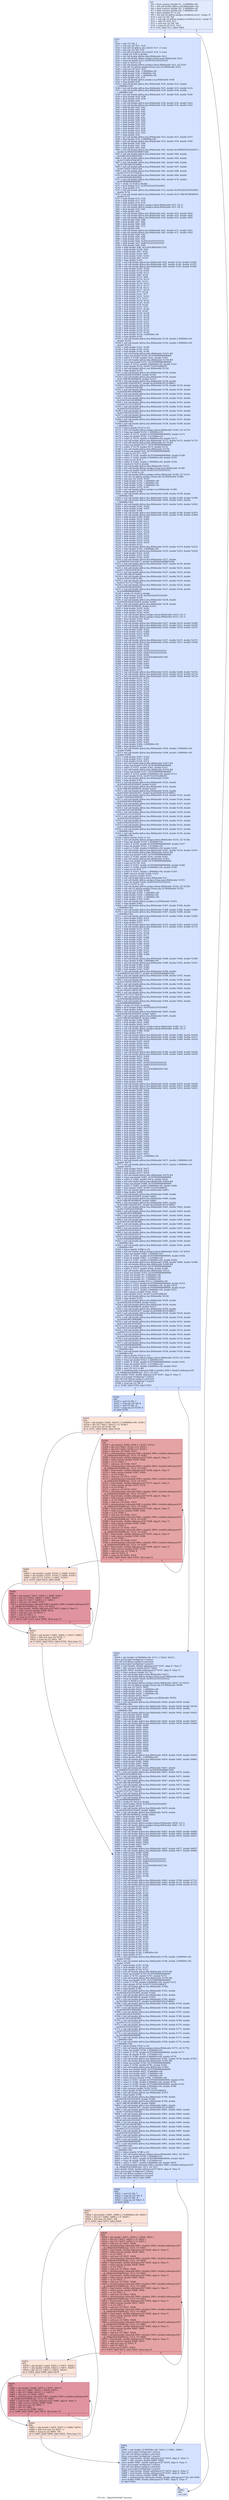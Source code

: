 digraph "CFG for '_Z6getDoGPddd' function" {
	label="CFG for '_Z6getDoGPddd' function";

	Node0x592de50 [shape=record,color="#3d50c3ff", style=filled, fillcolor="#b9d0f970",label="{%3:\l  %4 = fmul contract double %1, 3.000000e+00\l  %5 = tail call double @llvm.ceil.f64(double %4)\l  %6 = fmul contract double %5, 2.000000e+00\l  %7 = fadd contract double %6, 1.000000e+00\l  %8 = fptosi double %7 to i32\l  %9 = tail call i32 @llvm.amdgcn.workitem.id.y(), !range !4\l  %10 = mul i32 %9, %8\l  %11 = tail call i32 @llvm.amdgcn.workitem.id.x(), !range !4\l  %12 = add i32 %10, %11\l  %13 = mul nsw i32 %8, %8\l  %14 = icmp slt i32 %12, %13\l  br i1 %14, label %15, label %902\l|{<s0>T|<s1>F}}"];
	Node0x592de50:s0 -> Node0x59305a0;
	Node0x592de50:s1 -> Node0x5930630;
	Node0x59305a0 [shape=record,color="#3d50c3ff", style=filled, fillcolor="#9ebeff70",label="{%15:\l15:                                               \l  %16 = sdiv i32 %8, 2\l  %17 = sub nsw i32 %11, %16\l  %18 = tail call i32 @llvm.abs.i32(i32 %17, i1 true)\l  %19 = sub nsw i32 %9, %16\l  %20 = tail call i32 @llvm.abs.i32(i32 %19, i1 true)\l  %21 = sitofp i32 %18 to double\l  %22 = tail call double @llvm.fabs.f64(double %21)\l  %23 = tail call double @llvm.amdgcn.frexp.mant.f64(double %22)\l  %24 = fcmp olt double %23, 0x3FE5555555555555\l  %25 = zext i1 %24 to i32\l  %26 = tail call double @llvm.amdgcn.ldexp.f64(double %23, i32 %25)\l  %27 = tail call i32 @llvm.amdgcn.frexp.exp.i32.f64(double %22)\l  %28 = sub nsw i32 %27, %25\l  %29 = fadd double %26, -1.000000e+00\l  %30 = fadd double %26, 1.000000e+00\l  %31 = fadd double %30, -1.000000e+00\l  %32 = fsub double %26, %31\l  %33 = tail call double @llvm.amdgcn.rcp.f64(double %30)\l  %34 = fneg double %30\l  %35 = tail call double @llvm.fma.f64(double %34, double %33, double\l... 1.000000e+00)\l  %36 = tail call double @llvm.fma.f64(double %35, double %33, double %33)\l  %37 = tail call double @llvm.fma.f64(double %34, double %36, double\l... 1.000000e+00)\l  %38 = tail call double @llvm.fma.f64(double %37, double %36, double %36)\l  %39 = fmul double %29, %38\l  %40 = fmul double %30, %39\l  %41 = fneg double %40\l  %42 = tail call double @llvm.fma.f64(double %39, double %30, double %41)\l  %43 = tail call double @llvm.fma.f64(double %39, double %32, double %42)\l  %44 = fadd double %40, %43\l  %45 = fsub double %44, %40\l  %46 = fsub double %43, %45\l  %47 = fsub double %29, %44\l  %48 = fsub double %29, %47\l  %49 = fsub double %48, %44\l  %50 = fsub double %49, %46\l  %51 = fadd double %47, %50\l  %52 = fmul double %38, %51\l  %53 = fadd double %39, %52\l  %54 = fsub double %53, %39\l  %55 = fsub double %52, %54\l  %56 = fmul double %53, %53\l  %57 = fneg double %56\l  %58 = tail call double @llvm.fma.f64(double %53, double %53, double %57)\l  %59 = fmul double %55, 2.000000e+00\l  %60 = tail call double @llvm.fma.f64(double %53, double %59, double %58)\l  %61 = fadd double %56, %60\l  %62 = fsub double %61, %56\l  %63 = fsub double %60, %62\l  %64 = tail call double @llvm.fma.f64(double %61, double 0x3FBDEE674222DE17,\l... double 0x3FBA6564968915A9)\l  %65 = tail call double @llvm.fma.f64(double %61, double %64, double\l... 0x3FBE25E43ABE935A)\l  %66 = tail call double @llvm.fma.f64(double %61, double %65, double\l... 0x3FC110EF47E6C9C2)\l  %67 = tail call double @llvm.fma.f64(double %61, double %66, double\l... 0x3FC3B13BCFA74449)\l  %68 = tail call double @llvm.fma.f64(double %61, double %67, double\l... 0x3FC745D171BF3C30)\l  %69 = tail call double @llvm.fma.f64(double %61, double %68, double\l... 0x3FCC71C71C7792CE)\l  %70 = tail call double @llvm.fma.f64(double %61, double %69, double\l... 0x3FD24924924920DA)\l  %71 = tail call double @llvm.fma.f64(double %61, double %70, double\l... 0x3FD999999999999C)\l  %72 = sitofp i32 %28 to double\l  %73 = fmul double %72, 0x3FE62E42FEFA39EF\l  %74 = fneg double %73\l  %75 = tail call double @llvm.fma.f64(double %72, double 0x3FE62E42FEFA39EF,\l... double %74)\l  %76 = tail call double @llvm.fma.f64(double %72, double 0x3C7ABC9E3B39803F,\l... double %75)\l  %77 = fadd double %73, %76\l  %78 = fsub double %77, %73\l  %79 = fsub double %76, %78\l  %80 = tail call double @llvm.amdgcn.ldexp.f64(double %53, i32 1)\l  %81 = tail call double @llvm.amdgcn.ldexp.f64(double %55, i32 1)\l  %82 = fmul double %53, %61\l  %83 = fneg double %82\l  %84 = tail call double @llvm.fma.f64(double %61, double %53, double %83)\l  %85 = tail call double @llvm.fma.f64(double %61, double %55, double %84)\l  %86 = tail call double @llvm.fma.f64(double %63, double %53, double %85)\l  %87 = fadd double %82, %86\l  %88 = fsub double %87, %82\l  %89 = fsub double %86, %88\l  %90 = fmul double %61, %71\l  %91 = fneg double %90\l  %92 = tail call double @llvm.fma.f64(double %61, double %71, double %91)\l  %93 = tail call double @llvm.fma.f64(double %63, double %71, double %92)\l  %94 = fadd double %90, %93\l  %95 = fsub double %94, %90\l  %96 = fsub double %93, %95\l  %97 = fadd double %94, 0x3FE5555555555555\l  %98 = fadd double %97, 0xBFE5555555555555\l  %99 = fsub double %94, %98\l  %100 = fadd double %96, 0x3C8543B0D5DF274D\l  %101 = fadd double %100, %99\l  %102 = fadd double %97, %101\l  %103 = fsub double %102, %97\l  %104 = fsub double %101, %103\l  %105 = fmul double %87, %102\l  %106 = fneg double %105\l  %107 = tail call double @llvm.fma.f64(double %87, double %102, double %106)\l  %108 = tail call double @llvm.fma.f64(double %87, double %104, double %107)\l  %109 = tail call double @llvm.fma.f64(double %89, double %102, double %108)\l  %110 = fadd double %105, %109\l  %111 = fsub double %110, %105\l  %112 = fsub double %109, %111\l  %113 = fadd double %80, %110\l  %114 = fsub double %113, %80\l  %115 = fsub double %110, %114\l  %116 = fadd double %81, %112\l  %117 = fadd double %116, %115\l  %118 = fadd double %113, %117\l  %119 = fsub double %118, %113\l  %120 = fsub double %117, %119\l  %121 = fadd double %77, %118\l  %122 = fsub double %121, %77\l  %123 = fsub double %121, %122\l  %124 = fsub double %77, %123\l  %125 = fsub double %118, %122\l  %126 = fadd double %125, %124\l  %127 = fadd double %79, %120\l  %128 = fsub double %127, %79\l  %129 = fsub double %127, %128\l  %130 = fsub double %79, %129\l  %131 = fsub double %120, %128\l  %132 = fadd double %131, %130\l  %133 = fadd double %127, %126\l  %134 = fadd double %121, %133\l  %135 = fsub double %134, %121\l  %136 = fsub double %133, %135\l  %137 = fadd double %132, %136\l  %138 = fadd double %134, %137\l  %139 = fsub double %138, %134\l  %140 = fsub double %137, %139\l  %141 = fmul double %138, 2.000000e+00\l  %142 = fneg double %141\l  %143 = tail call double @llvm.fma.f64(double %138, double 2.000000e+00,\l... double %142)\l  %144 = tail call double @llvm.fma.f64(double %140, double 2.000000e+00,\l... double %143)\l  %145 = fadd double %141, %144\l  %146 = fsub double %145, %141\l  %147 = fsub double %144, %146\l  %148 = tail call double @llvm.fabs.f64(double %141) #4\l  %149 = fcmp oeq double %148, 0x7FF0000000000000\l  %150 = select i1 %149, double %141, double %145\l  %151 = tail call double @llvm.fabs.f64(double %150) #4\l  %152 = fcmp oeq double %151, 0x7FF0000000000000\l  %153 = select i1 %152, double 0.000000e+00, double %147\l  %154 = fmul double %150, 0x3FF71547652B82FE\l  %155 = tail call double @llvm.rint.f64(double %154)\l  %156 = fneg double %155\l  %157 = tail call double @llvm.fma.f64(double %156, double\l... 0x3FE62E42FEFA39EF, double %150)\l  %158 = tail call double @llvm.fma.f64(double %156, double\l... 0x3C7ABC9E3B39803F, double %157)\l  %159 = tail call double @llvm.fma.f64(double %158, double\l... 0x3E5ADE156A5DCB37, double 0x3E928AF3FCA7AB0C)\l  %160 = tail call double @llvm.fma.f64(double %158, double %159, double\l... 0x3EC71DEE623FDE64)\l  %161 = tail call double @llvm.fma.f64(double %158, double %160, double\l... 0x3EFA01997C89E6B0)\l  %162 = tail call double @llvm.fma.f64(double %158, double %161, double\l... 0x3F2A01A014761F6E)\l  %163 = tail call double @llvm.fma.f64(double %158, double %162, double\l... 0x3F56C16C1852B7B0)\l  %164 = tail call double @llvm.fma.f64(double %158, double %163, double\l... 0x3F81111111122322)\l  %165 = tail call double @llvm.fma.f64(double %158, double %164, double\l... 0x3FA55555555502A1)\l  %166 = tail call double @llvm.fma.f64(double %158, double %165, double\l... 0x3FC5555555555511)\l  %167 = tail call double @llvm.fma.f64(double %158, double %166, double\l... 0x3FE000000000000B)\l  %168 = tail call double @llvm.fma.f64(double %158, double %167, double\l... 1.000000e+00)\l  %169 = tail call double @llvm.fma.f64(double %158, double %168, double\l... 1.000000e+00)\l  %170 = fptosi double %155 to i32\l  %171 = tail call double @llvm.amdgcn.ldexp.f64(double %169, i32 %170)\l  %172 = fcmp ogt double %150, 1.024000e+03\l  %173 = select i1 %172, double 0x7FF0000000000000, double %171\l  %174 = fcmp olt double %150, -1.075000e+03\l  %175 = select i1 %174, double 0.000000e+00, double %173\l  %176 = tail call double @llvm.fma.f64(double %175, double %153, double %175)\l  %177 = tail call double @llvm.fabs.f64(double %175) #4\l  %178 = fcmp oeq double %177, 0x7FF0000000000000\l  %179 = select i1 %178, double %175, double %176\l  %180 = tail call double @llvm.fabs.f64(double %179)\l  %181 = fcmp oeq double %22, 0x7FF0000000000000\l  %182 = icmp eq i32 %11, %16\l  %183 = select i1 %181, double 0x7FF0000000000000, double %180\l  %184 = select i1 %182, double 0.000000e+00, double %183\l  %185 = icmp eq i32 %18, 1\l  %186 = select i1 %185, double 1.000000e+00, double %184\l  %187 = sitofp i32 %20 to double\l  %188 = tail call double @llvm.fabs.f64(double %187)\l  %189 = tail call double @llvm.amdgcn.frexp.mant.f64(double %188)\l  %190 = fcmp olt double %189, 0x3FE5555555555555\l  %191 = zext i1 %190 to i32\l  %192 = tail call double @llvm.amdgcn.ldexp.f64(double %189, i32 %191)\l  %193 = tail call i32 @llvm.amdgcn.frexp.exp.i32.f64(double %188)\l  %194 = sub nsw i32 %193, %191\l  %195 = fadd double %192, -1.000000e+00\l  %196 = fadd double %192, 1.000000e+00\l  %197 = fadd double %196, -1.000000e+00\l  %198 = fsub double %192, %197\l  %199 = tail call double @llvm.amdgcn.rcp.f64(double %196)\l  %200 = fneg double %196\l  %201 = tail call double @llvm.fma.f64(double %200, double %199, double\l... 1.000000e+00)\l  %202 = tail call double @llvm.fma.f64(double %201, double %199, double %199)\l  %203 = tail call double @llvm.fma.f64(double %200, double %202, double\l... 1.000000e+00)\l  %204 = tail call double @llvm.fma.f64(double %203, double %202, double %202)\l  %205 = fmul double %195, %204\l  %206 = fmul double %196, %205\l  %207 = fneg double %206\l  %208 = tail call double @llvm.fma.f64(double %205, double %196, double %207)\l  %209 = tail call double @llvm.fma.f64(double %205, double %198, double %208)\l  %210 = fadd double %206, %209\l  %211 = fsub double %210, %206\l  %212 = fsub double %209, %211\l  %213 = fsub double %195, %210\l  %214 = fsub double %195, %213\l  %215 = fsub double %214, %210\l  %216 = fsub double %215, %212\l  %217 = fadd double %213, %216\l  %218 = fmul double %204, %217\l  %219 = fadd double %205, %218\l  %220 = fsub double %219, %205\l  %221 = fsub double %218, %220\l  %222 = fmul double %219, %219\l  %223 = fneg double %222\l  %224 = tail call double @llvm.fma.f64(double %219, double %219, double %223)\l  %225 = fmul double %221, 2.000000e+00\l  %226 = tail call double @llvm.fma.f64(double %219, double %225, double %224)\l  %227 = fadd double %222, %226\l  %228 = fsub double %227, %222\l  %229 = fsub double %226, %228\l  %230 = tail call double @llvm.fma.f64(double %227, double\l... 0x3FBDEE674222DE17, double 0x3FBA6564968915A9)\l  %231 = tail call double @llvm.fma.f64(double %227, double %230, double\l... 0x3FBE25E43ABE935A)\l  %232 = tail call double @llvm.fma.f64(double %227, double %231, double\l... 0x3FC110EF47E6C9C2)\l  %233 = tail call double @llvm.fma.f64(double %227, double %232, double\l... 0x3FC3B13BCFA74449)\l  %234 = tail call double @llvm.fma.f64(double %227, double %233, double\l... 0x3FC745D171BF3C30)\l  %235 = tail call double @llvm.fma.f64(double %227, double %234, double\l... 0x3FCC71C71C7792CE)\l  %236 = tail call double @llvm.fma.f64(double %227, double %235, double\l... 0x3FD24924924920DA)\l  %237 = tail call double @llvm.fma.f64(double %227, double %236, double\l... 0x3FD999999999999C)\l  %238 = sitofp i32 %194 to double\l  %239 = fmul double %238, 0x3FE62E42FEFA39EF\l  %240 = fneg double %239\l  %241 = tail call double @llvm.fma.f64(double %238, double\l... 0x3FE62E42FEFA39EF, double %240)\l  %242 = tail call double @llvm.fma.f64(double %238, double\l... 0x3C7ABC9E3B39803F, double %241)\l  %243 = fadd double %239, %242\l  %244 = fsub double %243, %239\l  %245 = fsub double %242, %244\l  %246 = tail call double @llvm.amdgcn.ldexp.f64(double %219, i32 1)\l  %247 = tail call double @llvm.amdgcn.ldexp.f64(double %221, i32 1)\l  %248 = fmul double %219, %227\l  %249 = fneg double %248\l  %250 = tail call double @llvm.fma.f64(double %227, double %219, double %249)\l  %251 = tail call double @llvm.fma.f64(double %227, double %221, double %250)\l  %252 = tail call double @llvm.fma.f64(double %229, double %219, double %251)\l  %253 = fadd double %248, %252\l  %254 = fsub double %253, %248\l  %255 = fsub double %252, %254\l  %256 = fmul double %227, %237\l  %257 = fneg double %256\l  %258 = tail call double @llvm.fma.f64(double %227, double %237, double %257)\l  %259 = tail call double @llvm.fma.f64(double %229, double %237, double %258)\l  %260 = fadd double %256, %259\l  %261 = fsub double %260, %256\l  %262 = fsub double %259, %261\l  %263 = fadd double %260, 0x3FE5555555555555\l  %264 = fadd double %263, 0xBFE5555555555555\l  %265 = fsub double %260, %264\l  %266 = fadd double %262, 0x3C8543B0D5DF274D\l  %267 = fadd double %266, %265\l  %268 = fadd double %263, %267\l  %269 = fsub double %268, %263\l  %270 = fsub double %267, %269\l  %271 = fmul double %253, %268\l  %272 = fneg double %271\l  %273 = tail call double @llvm.fma.f64(double %253, double %268, double %272)\l  %274 = tail call double @llvm.fma.f64(double %253, double %270, double %273)\l  %275 = tail call double @llvm.fma.f64(double %255, double %268, double %274)\l  %276 = fadd double %271, %275\l  %277 = fsub double %276, %271\l  %278 = fsub double %275, %277\l  %279 = fadd double %246, %276\l  %280 = fsub double %279, %246\l  %281 = fsub double %276, %280\l  %282 = fadd double %247, %278\l  %283 = fadd double %282, %281\l  %284 = fadd double %279, %283\l  %285 = fsub double %284, %279\l  %286 = fsub double %283, %285\l  %287 = fadd double %243, %284\l  %288 = fsub double %287, %243\l  %289 = fsub double %287, %288\l  %290 = fsub double %243, %289\l  %291 = fsub double %284, %288\l  %292 = fadd double %291, %290\l  %293 = fadd double %245, %286\l  %294 = fsub double %293, %245\l  %295 = fsub double %293, %294\l  %296 = fsub double %245, %295\l  %297 = fsub double %286, %294\l  %298 = fadd double %297, %296\l  %299 = fadd double %293, %292\l  %300 = fadd double %287, %299\l  %301 = fsub double %300, %287\l  %302 = fsub double %299, %301\l  %303 = fadd double %298, %302\l  %304 = fadd double %300, %303\l  %305 = fsub double %304, %300\l  %306 = fsub double %303, %305\l  %307 = fmul double %304, 2.000000e+00\l  %308 = fneg double %307\l  %309 = tail call double @llvm.fma.f64(double %304, double 2.000000e+00,\l... double %308)\l  %310 = tail call double @llvm.fma.f64(double %306, double 2.000000e+00,\l... double %309)\l  %311 = fadd double %307, %310\l  %312 = fsub double %311, %307\l  %313 = fsub double %310, %312\l  %314 = tail call double @llvm.fabs.f64(double %307) #4\l  %315 = fcmp oeq double %314, 0x7FF0000000000000\l  %316 = select i1 %315, double %307, double %311\l  %317 = tail call double @llvm.fabs.f64(double %316) #4\l  %318 = fcmp oeq double %317, 0x7FF0000000000000\l  %319 = select i1 %318, double 0.000000e+00, double %313\l  %320 = fmul double %316, 0x3FF71547652B82FE\l  %321 = tail call double @llvm.rint.f64(double %320)\l  %322 = fneg double %321\l  %323 = tail call double @llvm.fma.f64(double %322, double\l... 0x3FE62E42FEFA39EF, double %316)\l  %324 = tail call double @llvm.fma.f64(double %322, double\l... 0x3C7ABC9E3B39803F, double %323)\l  %325 = tail call double @llvm.fma.f64(double %324, double\l... 0x3E5ADE156A5DCB37, double 0x3E928AF3FCA7AB0C)\l  %326 = tail call double @llvm.fma.f64(double %324, double %325, double\l... 0x3EC71DEE623FDE64)\l  %327 = tail call double @llvm.fma.f64(double %324, double %326, double\l... 0x3EFA01997C89E6B0)\l  %328 = tail call double @llvm.fma.f64(double %324, double %327, double\l... 0x3F2A01A014761F6E)\l  %329 = tail call double @llvm.fma.f64(double %324, double %328, double\l... 0x3F56C16C1852B7B0)\l  %330 = tail call double @llvm.fma.f64(double %324, double %329, double\l... 0x3F81111111122322)\l  %331 = tail call double @llvm.fma.f64(double %324, double %330, double\l... 0x3FA55555555502A1)\l  %332 = tail call double @llvm.fma.f64(double %324, double %331, double\l... 0x3FC5555555555511)\l  %333 = tail call double @llvm.fma.f64(double %324, double %332, double\l... 0x3FE000000000000B)\l  %334 = tail call double @llvm.fma.f64(double %324, double %333, double\l... 1.000000e+00)\l  %335 = tail call double @llvm.fma.f64(double %324, double %334, double\l... 1.000000e+00)\l  %336 = fptosi double %321 to i32\l  %337 = tail call double @llvm.amdgcn.ldexp.f64(double %335, i32 %336)\l  %338 = fcmp ogt double %316, 1.024000e+03\l  %339 = select i1 %338, double 0x7FF0000000000000, double %337\l  %340 = fcmp olt double %316, -1.075000e+03\l  %341 = select i1 %340, double 0.000000e+00, double %339\l  %342 = tail call double @llvm.fma.f64(double %341, double %319, double %341)\l  %343 = tail call double @llvm.fabs.f64(double %341) #4\l  %344 = fcmp oeq double %343, 0x7FF0000000000000\l  %345 = select i1 %344, double %341, double %342\l  %346 = tail call double @llvm.fabs.f64(double %345)\l  %347 = fcmp oeq double %188, 0x7FF0000000000000\l  %348 = icmp eq i32 %9, %16\l  %349 = select i1 %347, double 0x7FF0000000000000, double %346\l  %350 = select i1 %348, double 0.000000e+00, double %349\l  %351 = icmp eq i32 %20, 1\l  %352 = select i1 %351, double 1.000000e+00, double %350\l  %353 = fadd contract double %186, %352\l  %354 = fneg contract double %353\l  %355 = tail call double @llvm.fabs.f64(double %1)\l  %356 = tail call double @llvm.amdgcn.frexp.mant.f64(double %355)\l  %357 = fcmp olt double %356, 0x3FE5555555555555\l  %358 = zext i1 %357 to i32\l  %359 = tail call double @llvm.amdgcn.ldexp.f64(double %356, i32 %358)\l  %360 = tail call i32 @llvm.amdgcn.frexp.exp.i32.f64(double %355)\l  %361 = sub nsw i32 %360, %358\l  %362 = fadd double %359, -1.000000e+00\l  %363 = fadd double %359, 1.000000e+00\l  %364 = fadd double %363, -1.000000e+00\l  %365 = fsub double %359, %364\l  %366 = tail call double @llvm.amdgcn.rcp.f64(double %363)\l  %367 = fneg double %363\l  %368 = tail call double @llvm.fma.f64(double %367, double %366, double\l... 1.000000e+00)\l  %369 = tail call double @llvm.fma.f64(double %368, double %366, double %366)\l  %370 = tail call double @llvm.fma.f64(double %367, double %369, double\l... 1.000000e+00)\l  %371 = tail call double @llvm.fma.f64(double %370, double %369, double %369)\l  %372 = fmul double %362, %371\l  %373 = fmul double %363, %372\l  %374 = fneg double %373\l  %375 = tail call double @llvm.fma.f64(double %372, double %363, double %374)\l  %376 = tail call double @llvm.fma.f64(double %372, double %365, double %375)\l  %377 = fadd double %373, %376\l  %378 = fsub double %377, %373\l  %379 = fsub double %376, %378\l  %380 = fsub double %362, %377\l  %381 = fsub double %362, %380\l  %382 = fsub double %381, %377\l  %383 = fsub double %382, %379\l  %384 = fadd double %380, %383\l  %385 = fmul double %371, %384\l  %386 = fadd double %372, %385\l  %387 = fsub double %386, %372\l  %388 = fsub double %385, %387\l  %389 = fmul double %386, %386\l  %390 = fneg double %389\l  %391 = tail call double @llvm.fma.f64(double %386, double %386, double %390)\l  %392 = fmul double %388, 2.000000e+00\l  %393 = tail call double @llvm.fma.f64(double %386, double %392, double %391)\l  %394 = fadd double %389, %393\l  %395 = fsub double %394, %389\l  %396 = fsub double %393, %395\l  %397 = tail call double @llvm.fma.f64(double %394, double\l... 0x3FBDEE674222DE17, double 0x3FBA6564968915A9)\l  %398 = tail call double @llvm.fma.f64(double %394, double %397, double\l... 0x3FBE25E43ABE935A)\l  %399 = tail call double @llvm.fma.f64(double %394, double %398, double\l... 0x3FC110EF47E6C9C2)\l  %400 = tail call double @llvm.fma.f64(double %394, double %399, double\l... 0x3FC3B13BCFA74449)\l  %401 = tail call double @llvm.fma.f64(double %394, double %400, double\l... 0x3FC745D171BF3C30)\l  %402 = tail call double @llvm.fma.f64(double %394, double %401, double\l... 0x3FCC71C71C7792CE)\l  %403 = tail call double @llvm.fma.f64(double %394, double %402, double\l... 0x3FD24924924920DA)\l  %404 = tail call double @llvm.fma.f64(double %394, double %403, double\l... 0x3FD999999999999C)\l  %405 = sitofp i32 %361 to double\l  %406 = fmul double %405, 0x3FE62E42FEFA39EF\l  %407 = fneg double %406\l  %408 = tail call double @llvm.fma.f64(double %405, double\l... 0x3FE62E42FEFA39EF, double %407)\l  %409 = tail call double @llvm.fma.f64(double %405, double\l... 0x3C7ABC9E3B39803F, double %408)\l  %410 = fadd double %406, %409\l  %411 = fsub double %410, %406\l  %412 = fsub double %409, %411\l  %413 = tail call double @llvm.amdgcn.ldexp.f64(double %386, i32 1)\l  %414 = tail call double @llvm.amdgcn.ldexp.f64(double %388, i32 1)\l  %415 = fmul double %386, %394\l  %416 = fneg double %415\l  %417 = tail call double @llvm.fma.f64(double %394, double %386, double %416)\l  %418 = tail call double @llvm.fma.f64(double %394, double %388, double %417)\l  %419 = tail call double @llvm.fma.f64(double %396, double %386, double %418)\l  %420 = fadd double %415, %419\l  %421 = fsub double %420, %415\l  %422 = fsub double %419, %421\l  %423 = fmul double %394, %404\l  %424 = fneg double %423\l  %425 = tail call double @llvm.fma.f64(double %394, double %404, double %424)\l  %426 = tail call double @llvm.fma.f64(double %396, double %404, double %425)\l  %427 = fadd double %423, %426\l  %428 = fsub double %427, %423\l  %429 = fsub double %426, %428\l  %430 = fadd double %427, 0x3FE5555555555555\l  %431 = fadd double %430, 0xBFE5555555555555\l  %432 = fsub double %427, %431\l  %433 = fadd double %429, 0x3C8543B0D5DF274D\l  %434 = fadd double %433, %432\l  %435 = fadd double %430, %434\l  %436 = fsub double %435, %430\l  %437 = fsub double %434, %436\l  %438 = fmul double %420, %435\l  %439 = fneg double %438\l  %440 = tail call double @llvm.fma.f64(double %420, double %435, double %439)\l  %441 = tail call double @llvm.fma.f64(double %420, double %437, double %440)\l  %442 = tail call double @llvm.fma.f64(double %422, double %435, double %441)\l  %443 = fadd double %438, %442\l  %444 = fsub double %443, %438\l  %445 = fsub double %442, %444\l  %446 = fadd double %413, %443\l  %447 = fsub double %446, %413\l  %448 = fsub double %443, %447\l  %449 = fadd double %414, %445\l  %450 = fadd double %449, %448\l  %451 = fadd double %446, %450\l  %452 = fsub double %451, %446\l  %453 = fsub double %450, %452\l  %454 = fadd double %410, %451\l  %455 = fsub double %454, %410\l  %456 = fsub double %454, %455\l  %457 = fsub double %410, %456\l  %458 = fsub double %451, %455\l  %459 = fadd double %458, %457\l  %460 = fadd double %412, %453\l  %461 = fsub double %460, %412\l  %462 = fsub double %460, %461\l  %463 = fsub double %412, %462\l  %464 = fsub double %453, %461\l  %465 = fadd double %464, %463\l  %466 = fadd double %460, %459\l  %467 = fadd double %454, %466\l  %468 = fsub double %467, %454\l  %469 = fsub double %466, %468\l  %470 = fadd double %465, %469\l  %471 = fadd double %467, %470\l  %472 = fsub double %471, %467\l  %473 = fsub double %470, %472\l  %474 = fmul double %471, 2.000000e+00\l  %475 = fneg double %474\l  %476 = tail call double @llvm.fma.f64(double %471, double 2.000000e+00,\l... double %475)\l  %477 = tail call double @llvm.fma.f64(double %473, double 2.000000e+00,\l... double %476)\l  %478 = fadd double %474, %477\l  %479 = fsub double %478, %474\l  %480 = fsub double %477, %479\l  %481 = tail call double @llvm.fabs.f64(double %474) #4\l  %482 = fcmp oeq double %481, 0x7FF0000000000000\l  %483 = select i1 %482, double %474, double %478\l  %484 = tail call double @llvm.fabs.f64(double %483) #4\l  %485 = fcmp oeq double %484, 0x7FF0000000000000\l  %486 = select i1 %485, double 0.000000e+00, double %480\l  %487 = fmul double %483, 0x3FF71547652B82FE\l  %488 = tail call double @llvm.rint.f64(double %487)\l  %489 = fneg double %488\l  %490 = tail call double @llvm.fma.f64(double %489, double\l... 0x3FE62E42FEFA39EF, double %483)\l  %491 = tail call double @llvm.fma.f64(double %489, double\l... 0x3C7ABC9E3B39803F, double %490)\l  %492 = tail call double @llvm.fma.f64(double %491, double\l... 0x3E5ADE156A5DCB37, double 0x3E928AF3FCA7AB0C)\l  %493 = tail call double @llvm.fma.f64(double %491, double %492, double\l... 0x3EC71DEE623FDE64)\l  %494 = tail call double @llvm.fma.f64(double %491, double %493, double\l... 0x3EFA01997C89E6B0)\l  %495 = tail call double @llvm.fma.f64(double %491, double %494, double\l... 0x3F2A01A014761F6E)\l  %496 = tail call double @llvm.fma.f64(double %491, double %495, double\l... 0x3F56C16C1852B7B0)\l  %497 = tail call double @llvm.fma.f64(double %491, double %496, double\l... 0x3F81111111122322)\l  %498 = tail call double @llvm.fma.f64(double %491, double %497, double\l... 0x3FA55555555502A1)\l  %499 = tail call double @llvm.fma.f64(double %491, double %498, double\l... 0x3FC5555555555511)\l  %500 = tail call double @llvm.fma.f64(double %491, double %499, double\l... 0x3FE000000000000B)\l  %501 = tail call double @llvm.fma.f64(double %491, double %500, double\l... 1.000000e+00)\l  %502 = tail call double @llvm.fma.f64(double %491, double %501, double\l... 1.000000e+00)\l  %503 = fptosi double %488 to i32\l  %504 = tail call double @llvm.amdgcn.ldexp.f64(double %502, i32 %503)\l  %505 = fcmp ogt double %483, 1.024000e+03\l  %506 = select i1 %505, double 0x7FF0000000000000, double %504\l  %507 = fcmp olt double %483, -1.075000e+03\l  %508 = select i1 %507, double 0.000000e+00, double %506\l  %509 = tail call double @llvm.fma.f64(double %508, double %486, double %508)\l  %510 = tail call double @llvm.fabs.f64(double %508) #4\l  %511 = fcmp oeq double %510, 0x7FF0000000000000\l  %512 = select i1 %511, double %508, double %509\l  %513 = tail call double @llvm.fabs.f64(double %512)\l  %514 = fcmp oeq double %355, 0x7FF0000000000000\l  %515 = fcmp oeq double %1, 0.000000e+00\l  %516 = fcmp uno double %1, 0.000000e+00\l  %517 = fcmp oeq double %1, 1.000000e+00\l  %518 = fmul contract double %513, 2.000000e+00\l  %519 = select i1 %514, double 0x7FF0000000000000, double %518\l  %520 = select i1 %515, double 0.000000e+00, double %519\l  %521 = select i1 %516, double 0x7FF8000000000000, double %520\l  %522 = select i1 %517, double 2.000000e+00, double %521\l  %523 = fdiv contract double %354, %522\l  %524 = fmul double %523, 0x3FF71547652B82FE\l  %525 = tail call double @llvm.rint.f64(double %524)\l  %526 = fneg double %525\l  %527 = tail call double @llvm.fma.f64(double %526, double\l... 0x3FE62E42FEFA39EF, double %523)\l  %528 = tail call double @llvm.fma.f64(double %526, double\l... 0x3C7ABC9E3B39803F, double %527)\l  %529 = tail call double @llvm.fma.f64(double %528, double\l... 0x3E5ADE156A5DCB37, double 0x3E928AF3FCA7AB0C)\l  %530 = tail call double @llvm.fma.f64(double %528, double %529, double\l... 0x3EC71DEE623FDE64)\l  %531 = tail call double @llvm.fma.f64(double %528, double %530, double\l... 0x3EFA01997C89E6B0)\l  %532 = tail call double @llvm.fma.f64(double %528, double %531, double\l... 0x3F2A01A014761F6E)\l  %533 = tail call double @llvm.fma.f64(double %528, double %532, double\l... 0x3F56C16C1852B7B0)\l  %534 = tail call double @llvm.fma.f64(double %528, double %533, double\l... 0x3F81111111122322)\l  %535 = tail call double @llvm.fma.f64(double %528, double %534, double\l... 0x3FA55555555502A1)\l  %536 = tail call double @llvm.fma.f64(double %528, double %535, double\l... 0x3FC5555555555511)\l  %537 = tail call double @llvm.fma.f64(double %528, double %536, double\l... 0x3FE000000000000B)\l  %538 = tail call double @llvm.fma.f64(double %528, double %537, double\l... 1.000000e+00)\l  %539 = tail call double @llvm.fma.f64(double %528, double %538, double\l... 1.000000e+00)\l  %540 = fptosi double %525 to i32\l  %541 = tail call double @llvm.amdgcn.ldexp.f64(double %539, i32 %540)\l  %542 = fcmp ogt double %523, 1.024000e+03\l  %543 = select i1 %542, double 0x7FF0000000000000, double %541\l  %544 = fcmp olt double %523, -1.075000e+03\l  %545 = select i1 %544, double 0.000000e+00, double %543\l  %546 = sext i32 %12 to i64\l  %547 = getelementptr inbounds [900 x double], [900 x double] addrspace(3)*\l... @_ZZ6getDoGPdddE2g1, i32 0, i32 %12\l  store double %545, double addrspace(3)* %547, align 8, !tbaa !5\l  fence syncscope(\"workgroup\") release\l  tail call void @llvm.amdgcn.s.barrier()\l  fence syncscope(\"workgroup\") acquire\l  %548 = icmp sgt i32 %8, 0\l  br i1 %548, label %549, label %623\l|{<s0>T|<s1>F}}"];
	Node0x59305a0:s0 -> Node0x594d8f0;
	Node0x59305a0:s1 -> Node0x594d980;
	Node0x594d8f0 [shape=record,color="#3d50c3ff", style=filled, fillcolor="#8caffe70",label="{%549:\l549:                                              \l  %550 = and i32 %8, 7\l  %551 = icmp ult i32 %8, 8\l  %552 = and i32 %8, -8\l  %553 = icmp eq i32 %550, 0\l  br label %554\l}"];
	Node0x594d8f0 -> Node0x594dd60;
	Node0x594dd60 [shape=record,color="#3d50c3ff", style=filled, fillcolor="#f6bfa670",label="{%554:\l554:                                              \l  %555 = phi double [ %620, %619 ], [ 0.000000e+00, %549 ]\l  %556 = phi i32 [ %621, %619 ], [ 0, %549 ]\l  %557 = mul nsw i32 %556, %8\l  br i1 %551, label %604, label %558\l|{<s0>T|<s1>F}}"];
	Node0x594dd60:s0 -> Node0x594e140;
	Node0x594dd60:s1 -> Node0x594e1d0;
	Node0x594e1d0 [shape=record,color="#b70d28ff", style=filled, fillcolor="#c32e3170",label="{%558:\l558:                                              \l  %559 = phi double [ %600, %558 ], [ %555, %554 ]\l  %560 = phi i32 [ %601, %558 ], [ 0, %554 ]\l  %561 = phi i32 [ %602, %558 ], [ 0, %554 ]\l  %562 = add nsw i32 %560, %557\l  %563 = getelementptr inbounds [900 x double], [900 x double] addrspace(3)*\l... @_ZZ6getDoGPdddE2g1, i32 0, i32 %562\l  %564 = load double, double addrspace(3)* %563, align 8, !tbaa !5\l  %565 = fadd contract double %559, %564\l  %566 = or i32 %560, 1\l  %567 = add nsw i32 %566, %557\l  %568 = getelementptr inbounds [900 x double], [900 x double] addrspace(3)*\l... @_ZZ6getDoGPdddE2g1, i32 0, i32 %567\l  %569 = load double, double addrspace(3)* %568, align 8, !tbaa !5\l  %570 = fadd contract double %565, %569\l  %571 = or i32 %560, 2\l  %572 = add nsw i32 %571, %557\l  %573 = getelementptr inbounds [900 x double], [900 x double] addrspace(3)*\l... @_ZZ6getDoGPdddE2g1, i32 0, i32 %572\l  %574 = load double, double addrspace(3)* %573, align 8, !tbaa !5\l  %575 = fadd contract double %570, %574\l  %576 = or i32 %560, 3\l  %577 = add nsw i32 %576, %557\l  %578 = getelementptr inbounds [900 x double], [900 x double] addrspace(3)*\l... @_ZZ6getDoGPdddE2g1, i32 0, i32 %577\l  %579 = load double, double addrspace(3)* %578, align 8, !tbaa !5\l  %580 = fadd contract double %575, %579\l  %581 = or i32 %560, 4\l  %582 = add nsw i32 %581, %557\l  %583 = getelementptr inbounds [900 x double], [900 x double] addrspace(3)*\l... @_ZZ6getDoGPdddE2g1, i32 0, i32 %582\l  %584 = load double, double addrspace(3)* %583, align 8, !tbaa !5\l  %585 = fadd contract double %580, %584\l  %586 = or i32 %560, 5\l  %587 = add nsw i32 %586, %557\l  %588 = getelementptr inbounds [900 x double], [900 x double] addrspace(3)*\l... @_ZZ6getDoGPdddE2g1, i32 0, i32 %587\l  %589 = load double, double addrspace(3)* %588, align 8, !tbaa !5\l  %590 = fadd contract double %585, %589\l  %591 = or i32 %560, 6\l  %592 = add nsw i32 %591, %557\l  %593 = getelementptr inbounds [900 x double], [900 x double] addrspace(3)*\l... @_ZZ6getDoGPdddE2g1, i32 0, i32 %592\l  %594 = load double, double addrspace(3)* %593, align 8, !tbaa !5\l  %595 = fadd contract double %590, %594\l  %596 = or i32 %560, 7\l  %597 = add nsw i32 %596, %557\l  %598 = getelementptr inbounds [900 x double], [900 x double] addrspace(3)*\l... @_ZZ6getDoGPdddE2g1, i32 0, i32 %597\l  %599 = load double, double addrspace(3)* %598, align 8, !tbaa !5\l  %600 = fadd contract double %595, %599\l  %601 = add nuw nsw i32 %560, 8\l  %602 = add i32 %561, 8\l  %603 = icmp eq i32 %602, %552\l  br i1 %603, label %604, label %558, !llvm.loop !9\l|{<s0>T|<s1>F}}"];
	Node0x594e1d0:s0 -> Node0x594e140;
	Node0x594e1d0:s1 -> Node0x594e1d0;
	Node0x594e140 [shape=record,color="#3d50c3ff", style=filled, fillcolor="#f6bfa670",label="{%604:\l604:                                              \l  %605 = phi double [ undef, %554 ], [ %600, %558 ]\l  %606 = phi double [ %555, %554 ], [ %600, %558 ]\l  %607 = phi i32 [ 0, %554 ], [ %601, %558 ]\l  br i1 %553, label %619, label %608\l|{<s0>T|<s1>F}}"];
	Node0x594e140:s0 -> Node0x594de50;
	Node0x594e140:s1 -> Node0x59508e0;
	Node0x59508e0 [shape=record,color="#b70d28ff", style=filled, fillcolor="#b70d2870",label="{%608:\l608:                                              \l  %609 = phi double [ %615, %608 ], [ %606, %604 ]\l  %610 = phi i32 [ %616, %608 ], [ %607, %604 ]\l  %611 = phi i32 [ %617, %608 ], [ 0, %604 ]\l  %612 = add nsw i32 %610, %557\l  %613 = getelementptr inbounds [900 x double], [900 x double] addrspace(3)*\l... @_ZZ6getDoGPdddE2g1, i32 0, i32 %612\l  %614 = load double, double addrspace(3)* %613, align 8, !tbaa !5\l  %615 = fadd contract double %609, %614\l  %616 = add nuw nsw i32 %610, 1\l  %617 = add i32 %611, 1\l  %618 = icmp eq i32 %617, %550\l  br i1 %618, label %619, label %608, !llvm.loop !11\l|{<s0>T|<s1>F}}"];
	Node0x59508e0:s0 -> Node0x594de50;
	Node0x59508e0:s1 -> Node0x59508e0;
	Node0x594de50 [shape=record,color="#3d50c3ff", style=filled, fillcolor="#f6bfa670",label="{%619:\l619:                                              \l  %620 = phi double [ %605, %604 ], [ %615, %608 ]\l  %621 = add nuw nsw i32 %556, 1\l  %622 = icmp eq i32 %621, %8\l  br i1 %622, label %623, label %554, !llvm.loop !13\l|{<s0>T|<s1>F}}"];
	Node0x594de50:s0 -> Node0x594d980;
	Node0x594de50:s1 -> Node0x594dd60;
	Node0x594d980 [shape=record,color="#3d50c3ff", style=filled, fillcolor="#9ebeff70",label="{%623:\l623:                                              \l  %624 = phi double [ 0.000000e+00, %15 ], [ %620, %619 ]\l  fence syncscope(\"workgroup\") release\l  tail call void @llvm.amdgcn.s.barrier()\l  fence syncscope(\"workgroup\") acquire\l  %625 = load double, double addrspace(3)* %547, align 8, !tbaa !5\l  %626 = fdiv contract double %625, %624\l  store double %626, double addrspace(3)* %547, align 8, !tbaa !5\l  %627 = fmul contract double %1, %2\l  %628 = tail call double @llvm.fabs.f64(double %627)\l  %629 = tail call double @llvm.amdgcn.frexp.mant.f64(double %628)\l  %630 = fcmp olt double %629, 0x3FE5555555555555\l  %631 = zext i1 %630 to i32\l  %632 = tail call double @llvm.amdgcn.ldexp.f64(double %629, i32 %631)\l  %633 = tail call i32 @llvm.amdgcn.frexp.exp.i32.f64(double %628)\l  %634 = sub nsw i32 %633, %631\l  %635 = fadd double %632, -1.000000e+00\l  %636 = fadd double %632, 1.000000e+00\l  %637 = fadd double %636, -1.000000e+00\l  %638 = fsub double %632, %637\l  %639 = tail call double @llvm.amdgcn.rcp.f64(double %636)\l  %640 = fneg double %636\l  %641 = tail call double @llvm.fma.f64(double %640, double %639, double\l... 1.000000e+00)\l  %642 = tail call double @llvm.fma.f64(double %641, double %639, double %639)\l  %643 = tail call double @llvm.fma.f64(double %640, double %642, double\l... 1.000000e+00)\l  %644 = tail call double @llvm.fma.f64(double %643, double %642, double %642)\l  %645 = fmul double %635, %644\l  %646 = fmul double %636, %645\l  %647 = fneg double %646\l  %648 = tail call double @llvm.fma.f64(double %645, double %636, double %647)\l  %649 = tail call double @llvm.fma.f64(double %645, double %638, double %648)\l  %650 = fadd double %646, %649\l  %651 = fsub double %650, %646\l  %652 = fsub double %649, %651\l  %653 = fsub double %635, %650\l  %654 = fsub double %635, %653\l  %655 = fsub double %654, %650\l  %656 = fsub double %655, %652\l  %657 = fadd double %653, %656\l  %658 = fmul double %644, %657\l  %659 = fadd double %645, %658\l  %660 = fsub double %659, %645\l  %661 = fsub double %658, %660\l  %662 = fmul double %659, %659\l  %663 = fneg double %662\l  %664 = tail call double @llvm.fma.f64(double %659, double %659, double %663)\l  %665 = fmul double %661, 2.000000e+00\l  %666 = tail call double @llvm.fma.f64(double %659, double %665, double %664)\l  %667 = fadd double %662, %666\l  %668 = fsub double %667, %662\l  %669 = fsub double %666, %668\l  %670 = tail call double @llvm.fma.f64(double %667, double\l... 0x3FBDEE674222DE17, double 0x3FBA6564968915A9)\l  %671 = tail call double @llvm.fma.f64(double %667, double %670, double\l... 0x3FBE25E43ABE935A)\l  %672 = tail call double @llvm.fma.f64(double %667, double %671, double\l... 0x3FC110EF47E6C9C2)\l  %673 = tail call double @llvm.fma.f64(double %667, double %672, double\l... 0x3FC3B13BCFA74449)\l  %674 = tail call double @llvm.fma.f64(double %667, double %673, double\l... 0x3FC745D171BF3C30)\l  %675 = tail call double @llvm.fma.f64(double %667, double %674, double\l... 0x3FCC71C71C7792CE)\l  %676 = tail call double @llvm.fma.f64(double %667, double %675, double\l... 0x3FD24924924920DA)\l  %677 = tail call double @llvm.fma.f64(double %667, double %676, double\l... 0x3FD999999999999C)\l  %678 = sitofp i32 %634 to double\l  %679 = fmul double %678, 0x3FE62E42FEFA39EF\l  %680 = fneg double %679\l  %681 = tail call double @llvm.fma.f64(double %678, double\l... 0x3FE62E42FEFA39EF, double %680)\l  %682 = tail call double @llvm.fma.f64(double %678, double\l... 0x3C7ABC9E3B39803F, double %681)\l  %683 = fadd double %679, %682\l  %684 = fsub double %683, %679\l  %685 = fsub double %682, %684\l  %686 = tail call double @llvm.amdgcn.ldexp.f64(double %659, i32 1)\l  %687 = tail call double @llvm.amdgcn.ldexp.f64(double %661, i32 1)\l  %688 = fmul double %659, %667\l  %689 = fneg double %688\l  %690 = tail call double @llvm.fma.f64(double %667, double %659, double %689)\l  %691 = tail call double @llvm.fma.f64(double %667, double %661, double %690)\l  %692 = tail call double @llvm.fma.f64(double %669, double %659, double %691)\l  %693 = fadd double %688, %692\l  %694 = fsub double %693, %688\l  %695 = fsub double %692, %694\l  %696 = fmul double %667, %677\l  %697 = fneg double %696\l  %698 = tail call double @llvm.fma.f64(double %667, double %677, double %697)\l  %699 = tail call double @llvm.fma.f64(double %669, double %677, double %698)\l  %700 = fadd double %696, %699\l  %701 = fsub double %700, %696\l  %702 = fsub double %699, %701\l  %703 = fadd double %700, 0x3FE5555555555555\l  %704 = fadd double %703, 0xBFE5555555555555\l  %705 = fsub double %700, %704\l  %706 = fadd double %702, 0x3C8543B0D5DF274D\l  %707 = fadd double %706, %705\l  %708 = fadd double %703, %707\l  %709 = fsub double %708, %703\l  %710 = fsub double %707, %709\l  %711 = fmul double %693, %708\l  %712 = fneg double %711\l  %713 = tail call double @llvm.fma.f64(double %693, double %708, double %712)\l  %714 = tail call double @llvm.fma.f64(double %693, double %710, double %713)\l  %715 = tail call double @llvm.fma.f64(double %695, double %708, double %714)\l  %716 = fadd double %711, %715\l  %717 = fsub double %716, %711\l  %718 = fsub double %715, %717\l  %719 = fadd double %686, %716\l  %720 = fsub double %719, %686\l  %721 = fsub double %716, %720\l  %722 = fadd double %687, %718\l  %723 = fadd double %722, %721\l  %724 = fadd double %719, %723\l  %725 = fsub double %724, %719\l  %726 = fsub double %723, %725\l  %727 = fadd double %683, %724\l  %728 = fsub double %727, %683\l  %729 = fsub double %727, %728\l  %730 = fsub double %683, %729\l  %731 = fsub double %724, %728\l  %732 = fadd double %731, %730\l  %733 = fadd double %685, %726\l  %734 = fsub double %733, %685\l  %735 = fsub double %733, %734\l  %736 = fsub double %685, %735\l  %737 = fsub double %726, %734\l  %738 = fadd double %737, %736\l  %739 = fadd double %733, %732\l  %740 = fadd double %727, %739\l  %741 = fsub double %740, %727\l  %742 = fsub double %739, %741\l  %743 = fadd double %738, %742\l  %744 = fadd double %740, %743\l  %745 = fsub double %744, %740\l  %746 = fsub double %743, %745\l  %747 = fmul double %744, 2.000000e+00\l  %748 = fneg double %747\l  %749 = tail call double @llvm.fma.f64(double %744, double 2.000000e+00,\l... double %748)\l  %750 = tail call double @llvm.fma.f64(double %746, double 2.000000e+00,\l... double %749)\l  %751 = fadd double %747, %750\l  %752 = fsub double %751, %747\l  %753 = fsub double %750, %752\l  %754 = tail call double @llvm.fabs.f64(double %747) #4\l  %755 = fcmp oeq double %754, 0x7FF0000000000000\l  %756 = select i1 %755, double %747, double %751\l  %757 = tail call double @llvm.fabs.f64(double %756) #4\l  %758 = fcmp oeq double %757, 0x7FF0000000000000\l  %759 = select i1 %758, double 0.000000e+00, double %753\l  %760 = fmul double %756, 0x3FF71547652B82FE\l  %761 = tail call double @llvm.rint.f64(double %760)\l  %762 = fneg double %761\l  %763 = tail call double @llvm.fma.f64(double %762, double\l... 0x3FE62E42FEFA39EF, double %756)\l  %764 = tail call double @llvm.fma.f64(double %762, double\l... 0x3C7ABC9E3B39803F, double %763)\l  %765 = tail call double @llvm.fma.f64(double %764, double\l... 0x3E5ADE156A5DCB37, double 0x3E928AF3FCA7AB0C)\l  %766 = tail call double @llvm.fma.f64(double %764, double %765, double\l... 0x3EC71DEE623FDE64)\l  %767 = tail call double @llvm.fma.f64(double %764, double %766, double\l... 0x3EFA01997C89E6B0)\l  %768 = tail call double @llvm.fma.f64(double %764, double %767, double\l... 0x3F2A01A014761F6E)\l  %769 = tail call double @llvm.fma.f64(double %764, double %768, double\l... 0x3F56C16C1852B7B0)\l  %770 = tail call double @llvm.fma.f64(double %764, double %769, double\l... 0x3F81111111122322)\l  %771 = tail call double @llvm.fma.f64(double %764, double %770, double\l... 0x3FA55555555502A1)\l  %772 = tail call double @llvm.fma.f64(double %764, double %771, double\l... 0x3FC5555555555511)\l  %773 = tail call double @llvm.fma.f64(double %764, double %772, double\l... 0x3FE000000000000B)\l  %774 = tail call double @llvm.fma.f64(double %764, double %773, double\l... 1.000000e+00)\l  %775 = tail call double @llvm.fma.f64(double %764, double %774, double\l... 1.000000e+00)\l  %776 = fptosi double %761 to i32\l  %777 = tail call double @llvm.amdgcn.ldexp.f64(double %775, i32 %776)\l  %778 = fcmp ogt double %756, 1.024000e+03\l  %779 = select i1 %778, double 0x7FF0000000000000, double %777\l  %780 = fcmp olt double %756, -1.075000e+03\l  %781 = select i1 %780, double 0.000000e+00, double %779\l  %782 = tail call double @llvm.fma.f64(double %781, double %759, double %781)\l  %783 = tail call double @llvm.fabs.f64(double %781) #4\l  %784 = fcmp oeq double %783, 0x7FF0000000000000\l  %785 = select i1 %784, double %781, double %782\l  %786 = tail call double @llvm.fabs.f64(double %785)\l  %787 = fcmp oeq double %628, 0x7FF0000000000000\l  %788 = fcmp oeq double %627, 0.000000e+00\l  %789 = fcmp uno double %627, 0.000000e+00\l  %790 = fcmp oeq double %627, 1.000000e+00\l  %791 = fmul contract double %786, 2.000000e+00\l  %792 = select i1 %787, double 0x7FF0000000000000, double %791\l  %793 = select i1 %788, double 0.000000e+00, double %792\l  %794 = select i1 %789, double 0x7FF8000000000000, double %793\l  %795 = select i1 %790, double 2.000000e+00, double %794\l  %796 = fdiv contract double %354, %795\l  %797 = fmul double %796, 0x3FF71547652B82FE\l  %798 = tail call double @llvm.rint.f64(double %797)\l  %799 = fneg double %798\l  %800 = tail call double @llvm.fma.f64(double %799, double\l... 0x3FE62E42FEFA39EF, double %796)\l  %801 = tail call double @llvm.fma.f64(double %799, double\l... 0x3C7ABC9E3B39803F, double %800)\l  %802 = tail call double @llvm.fma.f64(double %801, double\l... 0x3E5ADE156A5DCB37, double 0x3E928AF3FCA7AB0C)\l  %803 = tail call double @llvm.fma.f64(double %801, double %802, double\l... 0x3EC71DEE623FDE64)\l  %804 = tail call double @llvm.fma.f64(double %801, double %803, double\l... 0x3EFA01997C89E6B0)\l  %805 = tail call double @llvm.fma.f64(double %801, double %804, double\l... 0x3F2A01A014761F6E)\l  %806 = tail call double @llvm.fma.f64(double %801, double %805, double\l... 0x3F56C16C1852B7B0)\l  %807 = tail call double @llvm.fma.f64(double %801, double %806, double\l... 0x3F81111111122322)\l  %808 = tail call double @llvm.fma.f64(double %801, double %807, double\l... 0x3FA55555555502A1)\l  %809 = tail call double @llvm.fma.f64(double %801, double %808, double\l... 0x3FC5555555555511)\l  %810 = tail call double @llvm.fma.f64(double %801, double %809, double\l... 0x3FE000000000000B)\l  %811 = tail call double @llvm.fma.f64(double %801, double %810, double\l... 1.000000e+00)\l  %812 = tail call double @llvm.fma.f64(double %801, double %811, double\l... 1.000000e+00)\l  %813 = fptosi double %798 to i32\l  %814 = tail call double @llvm.amdgcn.ldexp.f64(double %812, i32 %813)\l  %815 = fcmp ogt double %796, 1.024000e+03\l  %816 = select i1 %815, double 0x7FF0000000000000, double %814\l  %817 = fcmp olt double %796, -1.075000e+03\l  %818 = select i1 %817, double 0.000000e+00, double %816\l  %819 = getelementptr inbounds [900 x double], [900 x double] addrspace(3)*\l... @_ZZ6getDoGPdddE2g2, i32 0, i32 %12\l  store double %818, double addrspace(3)* %819, align 8, !tbaa !5\l  fence syncscope(\"workgroup\") release\l  tail call void @llvm.amdgcn.s.barrier()\l  fence syncscope(\"workgroup\") acquire\l  br i1 %548, label %820, label %894\l|{<s0>T|<s1>F}}"];
	Node0x594d980:s0 -> Node0x595b000;
	Node0x594d980:s1 -> Node0x595b050;
	Node0x595b000 [shape=record,color="#3d50c3ff", style=filled, fillcolor="#8caffe70",label="{%820:\l820:                                              \l  %821 = and i32 %8, 7\l  %822 = icmp ult i32 %8, 8\l  %823 = and i32 %8, -8\l  %824 = icmp eq i32 %821, 0\l  br label %825\l}"];
	Node0x595b000 -> Node0x595b390;
	Node0x595b390 [shape=record,color="#3d50c3ff", style=filled, fillcolor="#f6bfa670",label="{%825:\l825:                                              \l  %826 = phi double [ %891, %890 ], [ 0.000000e+00, %820 ]\l  %827 = phi i32 [ %892, %890 ], [ 0, %820 ]\l  %828 = mul nsw i32 %827, %8\l  br i1 %822, label %875, label %829\l|{<s0>T|<s1>F}}"];
	Node0x595b390:s0 -> Node0x595b6d0;
	Node0x595b390:s1 -> Node0x595b760;
	Node0x595b760 [shape=record,color="#b70d28ff", style=filled, fillcolor="#c32e3170",label="{%829:\l829:                                              \l  %830 = phi double [ %871, %829 ], [ %826, %825 ]\l  %831 = phi i32 [ %872, %829 ], [ 0, %825 ]\l  %832 = phi i32 [ %873, %829 ], [ 0, %825 ]\l  %833 = add nsw i32 %831, %828\l  %834 = getelementptr inbounds [900 x double], [900 x double] addrspace(3)*\l... @_ZZ6getDoGPdddE2g2, i32 0, i32 %833\l  %835 = load double, double addrspace(3)* %834, align 8, !tbaa !5\l  %836 = fadd contract double %830, %835\l  %837 = or i32 %831, 1\l  %838 = add nsw i32 %837, %828\l  %839 = getelementptr inbounds [900 x double], [900 x double] addrspace(3)*\l... @_ZZ6getDoGPdddE2g2, i32 0, i32 %838\l  %840 = load double, double addrspace(3)* %839, align 8, !tbaa !5\l  %841 = fadd contract double %836, %840\l  %842 = or i32 %831, 2\l  %843 = add nsw i32 %842, %828\l  %844 = getelementptr inbounds [900 x double], [900 x double] addrspace(3)*\l... @_ZZ6getDoGPdddE2g2, i32 0, i32 %843\l  %845 = load double, double addrspace(3)* %844, align 8, !tbaa !5\l  %846 = fadd contract double %841, %845\l  %847 = or i32 %831, 3\l  %848 = add nsw i32 %847, %828\l  %849 = getelementptr inbounds [900 x double], [900 x double] addrspace(3)*\l... @_ZZ6getDoGPdddE2g2, i32 0, i32 %848\l  %850 = load double, double addrspace(3)* %849, align 8, !tbaa !5\l  %851 = fadd contract double %846, %850\l  %852 = or i32 %831, 4\l  %853 = add nsw i32 %852, %828\l  %854 = getelementptr inbounds [900 x double], [900 x double] addrspace(3)*\l... @_ZZ6getDoGPdddE2g2, i32 0, i32 %853\l  %855 = load double, double addrspace(3)* %854, align 8, !tbaa !5\l  %856 = fadd contract double %851, %855\l  %857 = or i32 %831, 5\l  %858 = add nsw i32 %857, %828\l  %859 = getelementptr inbounds [900 x double], [900 x double] addrspace(3)*\l... @_ZZ6getDoGPdddE2g2, i32 0, i32 %858\l  %860 = load double, double addrspace(3)* %859, align 8, !tbaa !5\l  %861 = fadd contract double %856, %860\l  %862 = or i32 %831, 6\l  %863 = add nsw i32 %862, %828\l  %864 = getelementptr inbounds [900 x double], [900 x double] addrspace(3)*\l... @_ZZ6getDoGPdddE2g2, i32 0, i32 %863\l  %865 = load double, double addrspace(3)* %864, align 8, !tbaa !5\l  %866 = fadd contract double %861, %865\l  %867 = or i32 %831, 7\l  %868 = add nsw i32 %867, %828\l  %869 = getelementptr inbounds [900 x double], [900 x double] addrspace(3)*\l... @_ZZ6getDoGPdddE2g2, i32 0, i32 %868\l  %870 = load double, double addrspace(3)* %869, align 8, !tbaa !5\l  %871 = fadd contract double %866, %870\l  %872 = add nuw nsw i32 %831, 8\l  %873 = add i32 %832, 8\l  %874 = icmp eq i32 %873, %823\l  br i1 %874, label %875, label %829, !llvm.loop !9\l|{<s0>T|<s1>F}}"];
	Node0x595b760:s0 -> Node0x595b6d0;
	Node0x595b760:s1 -> Node0x595b760;
	Node0x595b6d0 [shape=record,color="#3d50c3ff", style=filled, fillcolor="#f6bfa670",label="{%875:\l875:                                              \l  %876 = phi double [ undef, %825 ], [ %871, %829 ]\l  %877 = phi double [ %826, %825 ], [ %871, %829 ]\l  %878 = phi i32 [ 0, %825 ], [ %872, %829 ]\l  br i1 %824, label %890, label %879\l|{<s0>T|<s1>F}}"];
	Node0x595b6d0:s0 -> Node0x595b450;
	Node0x595b6d0:s1 -> Node0x595dc60;
	Node0x595dc60 [shape=record,color="#b70d28ff", style=filled, fillcolor="#b70d2870",label="{%879:\l879:                                              \l  %880 = phi double [ %886, %879 ], [ %877, %875 ]\l  %881 = phi i32 [ %887, %879 ], [ %878, %875 ]\l  %882 = phi i32 [ %888, %879 ], [ 0, %875 ]\l  %883 = add nsw i32 %881, %828\l  %884 = getelementptr inbounds [900 x double], [900 x double] addrspace(3)*\l... @_ZZ6getDoGPdddE2g2, i32 0, i32 %883\l  %885 = load double, double addrspace(3)* %884, align 8, !tbaa !5\l  %886 = fadd contract double %880, %885\l  %887 = add nuw nsw i32 %881, 1\l  %888 = add i32 %882, 1\l  %889 = icmp eq i32 %888, %821\l  br i1 %889, label %890, label %879, !llvm.loop !14\l|{<s0>T|<s1>F}}"];
	Node0x595dc60:s0 -> Node0x595b450;
	Node0x595dc60:s1 -> Node0x595dc60;
	Node0x595b450 [shape=record,color="#3d50c3ff", style=filled, fillcolor="#f6bfa670",label="{%890:\l890:                                              \l  %891 = phi double [ %876, %875 ], [ %886, %879 ]\l  %892 = add nuw nsw i32 %827, 1\l  %893 = icmp eq i32 %892, %8\l  br i1 %893, label %894, label %825, !llvm.loop !13\l|{<s0>T|<s1>F}}"];
	Node0x595b450:s0 -> Node0x595b050;
	Node0x595b450:s1 -> Node0x595b390;
	Node0x595b050 [shape=record,color="#3d50c3ff", style=filled, fillcolor="#9ebeff70",label="{%894:\l894:                                              \l  %895 = phi double [ 0.000000e+00, %623 ], [ %891, %890 ]\l  fence syncscope(\"workgroup\") release\l  tail call void @llvm.amdgcn.s.barrier()\l  fence syncscope(\"workgroup\") acquire\l  %896 = load double, double addrspace(3)* %819, align 8, !tbaa !5\l  %897 = fdiv contract double %896, %895\l  store double %897, double addrspace(3)* %819, align 8, !tbaa !5\l  fence syncscope(\"workgroup\") release\l  tail call void @llvm.amdgcn.s.barrier()\l  fence syncscope(\"workgroup\") acquire\l  %898 = load double, double addrspace(3)* %819, align 8, !tbaa !5\l  %899 = load double, double addrspace(3)* %547, align 8, !tbaa !5\l  %900 = fsub contract double %898, %899\l  %901 = getelementptr inbounds double, double addrspace(1)* %0, i64 %546\l  store double %900, double addrspace(1)* %901, align 8, !tbaa !5\l  br label %902\l}"];
	Node0x595b050 -> Node0x5930630;
	Node0x5930630 [shape=record,color="#3d50c3ff", style=filled, fillcolor="#b9d0f970",label="{%902:\l902:                                              \l  ret void\l}"];
}
